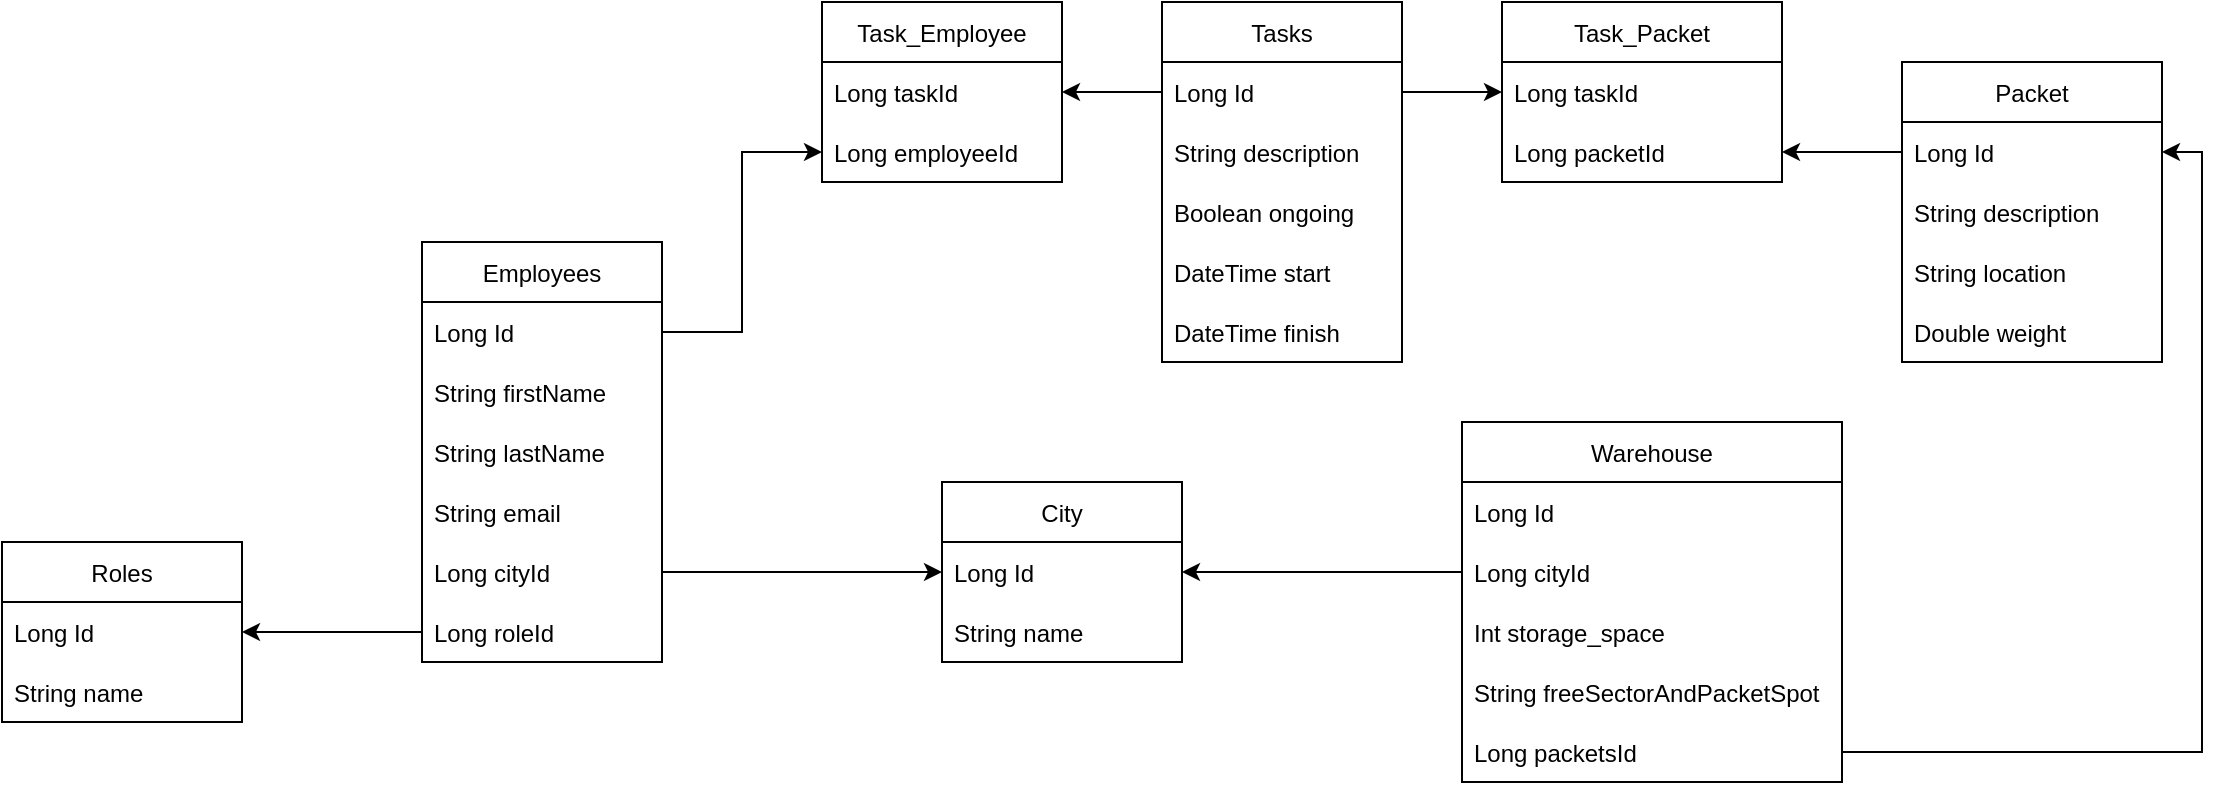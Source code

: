 <mxfile version="15.8.6" type="device"><diagram id="LHddElduUzhvDNEcal9Q" name="Page-1"><mxGraphModel dx="1422" dy="1931" grid="1" gridSize="10" guides="1" tooltips="1" connect="1" arrows="1" fold="1" page="1" pageScale="1" pageWidth="827" pageHeight="1169" math="0" shadow="0"><root><mxCell id="0"/><mxCell id="1" parent="0"/><mxCell id="1JrAZDhn5yZKVLIyLAFS-1" value="Roles" style="swimlane;fontStyle=0;childLayout=stackLayout;horizontal=1;startSize=30;horizontalStack=0;resizeParent=1;resizeParentMax=0;resizeLast=0;collapsible=1;marginBottom=0;" parent="1" vertex="1"><mxGeometry x="40" y="210" width="120" height="90" as="geometry"/></mxCell><mxCell id="1JrAZDhn5yZKVLIyLAFS-2" value="Long Id" style="text;strokeColor=none;fillColor=none;align=left;verticalAlign=middle;spacingLeft=4;spacingRight=4;overflow=hidden;points=[[0,0.5],[1,0.5]];portConstraint=eastwest;rotatable=0;" parent="1JrAZDhn5yZKVLIyLAFS-1" vertex="1"><mxGeometry y="30" width="120" height="30" as="geometry"/></mxCell><mxCell id="1JrAZDhn5yZKVLIyLAFS-3" value="String name" style="text;strokeColor=none;fillColor=none;align=left;verticalAlign=middle;spacingLeft=4;spacingRight=4;overflow=hidden;points=[[0,0.5],[1,0.5]];portConstraint=eastwest;rotatable=0;" parent="1JrAZDhn5yZKVLIyLAFS-1" vertex="1"><mxGeometry y="60" width="120" height="30" as="geometry"/></mxCell><mxCell id="CwYTIFDkmmca91qVYvUH-1" value="Packet" style="swimlane;fontStyle=0;childLayout=stackLayout;horizontal=1;startSize=30;horizontalStack=0;resizeParent=1;resizeParentMax=0;resizeLast=0;collapsible=1;marginBottom=0;" parent="1" vertex="1"><mxGeometry x="990" y="-30" width="130" height="150" as="geometry"/></mxCell><mxCell id="CwYTIFDkmmca91qVYvUH-2" value="Long Id" style="text;strokeColor=none;fillColor=none;align=left;verticalAlign=middle;spacingLeft=4;spacingRight=4;overflow=hidden;points=[[0,0.5],[1,0.5]];portConstraint=eastwest;rotatable=0;" parent="CwYTIFDkmmca91qVYvUH-1" vertex="1"><mxGeometry y="30" width="130" height="30" as="geometry"/></mxCell><mxCell id="CwYTIFDkmmca91qVYvUH-3" value="String description" style="text;strokeColor=none;fillColor=none;align=left;verticalAlign=middle;spacingLeft=4;spacingRight=4;overflow=hidden;points=[[0,0.5],[1,0.5]];portConstraint=eastwest;rotatable=0;" parent="CwYTIFDkmmca91qVYvUH-1" vertex="1"><mxGeometry y="60" width="130" height="30" as="geometry"/></mxCell><mxCell id="CwYTIFDkmmca91qVYvUH-4" value="String location" style="text;strokeColor=none;fillColor=none;align=left;verticalAlign=middle;spacingLeft=4;spacingRight=4;overflow=hidden;points=[[0,0.5],[1,0.5]];portConstraint=eastwest;rotatable=0;" parent="CwYTIFDkmmca91qVYvUH-1" vertex="1"><mxGeometry y="90" width="130" height="30" as="geometry"/></mxCell><mxCell id="CwYTIFDkmmca91qVYvUH-36" value="Double weight" style="text;strokeColor=none;fillColor=none;align=left;verticalAlign=middle;spacingLeft=4;spacingRight=4;overflow=hidden;points=[[0,0.5],[1,0.5]];portConstraint=eastwest;rotatable=0;" parent="CwYTIFDkmmca91qVYvUH-1" vertex="1"><mxGeometry y="120" width="130" height="30" as="geometry"/></mxCell><mxCell id="CwYTIFDkmmca91qVYvUH-5" value="Warehouse" style="swimlane;fontStyle=0;childLayout=stackLayout;horizontal=1;startSize=30;horizontalStack=0;resizeParent=1;resizeParentMax=0;resizeLast=0;collapsible=1;marginBottom=0;" parent="1" vertex="1"><mxGeometry x="770" y="150" width="190" height="180" as="geometry"/></mxCell><mxCell id="CwYTIFDkmmca91qVYvUH-39" value="Long Id" style="text;strokeColor=none;fillColor=none;align=left;verticalAlign=middle;spacingLeft=4;spacingRight=4;overflow=hidden;points=[[0,0.5],[1,0.5]];portConstraint=eastwest;rotatable=0;" parent="CwYTIFDkmmca91qVYvUH-5" vertex="1"><mxGeometry y="30" width="190" height="30" as="geometry"/></mxCell><mxCell id="CwYTIFDkmmca91qVYvUH-6" value="Long cityId" style="text;strokeColor=none;fillColor=none;align=left;verticalAlign=middle;spacingLeft=4;spacingRight=4;overflow=hidden;points=[[0,0.5],[1,0.5]];portConstraint=eastwest;rotatable=0;" parent="CwYTIFDkmmca91qVYvUH-5" vertex="1"><mxGeometry y="60" width="190" height="30" as="geometry"/></mxCell><mxCell id="CwYTIFDkmmca91qVYvUH-29" value="Int storage_space" style="text;strokeColor=none;fillColor=none;align=left;verticalAlign=middle;spacingLeft=4;spacingRight=4;overflow=hidden;points=[[0,0.5],[1,0.5]];portConstraint=eastwest;rotatable=0;" parent="CwYTIFDkmmca91qVYvUH-5" vertex="1"><mxGeometry y="90" width="190" height="30" as="geometry"/></mxCell><mxCell id="CwYTIFDkmmca91qVYvUH-30" value="String freeSectorAndPacketSpot" style="text;strokeColor=none;fillColor=none;align=left;verticalAlign=middle;spacingLeft=4;spacingRight=4;overflow=hidden;points=[[0,0.5],[1,0.5]];portConstraint=eastwest;rotatable=0;" parent="CwYTIFDkmmca91qVYvUH-5" vertex="1"><mxGeometry y="120" width="190" height="30" as="geometry"/></mxCell><mxCell id="CwYTIFDkmmca91qVYvUH-40" value="Long packetsId" style="text;strokeColor=none;fillColor=none;align=left;verticalAlign=middle;spacingLeft=4;spacingRight=4;overflow=hidden;points=[[0,0.5],[1,0.5]];portConstraint=eastwest;rotatable=0;" parent="CwYTIFDkmmca91qVYvUH-5" vertex="1"><mxGeometry y="150" width="190" height="30" as="geometry"/></mxCell><mxCell id="CwYTIFDkmmca91qVYvUH-9" value="City" style="swimlane;fontStyle=0;childLayout=stackLayout;horizontal=1;startSize=30;horizontalStack=0;resizeParent=1;resizeParentMax=0;resizeLast=0;collapsible=1;marginBottom=0;" parent="1" vertex="1"><mxGeometry x="510" y="180" width="120" height="90" as="geometry"/></mxCell><mxCell id="CwYTIFDkmmca91qVYvUH-10" value="Long Id" style="text;strokeColor=none;fillColor=none;align=left;verticalAlign=middle;spacingLeft=4;spacingRight=4;overflow=hidden;points=[[0,0.5],[1,0.5]];portConstraint=eastwest;rotatable=0;" parent="CwYTIFDkmmca91qVYvUH-9" vertex="1"><mxGeometry y="30" width="120" height="30" as="geometry"/></mxCell><mxCell id="CwYTIFDkmmca91qVYvUH-11" value="String name" style="text;strokeColor=none;fillColor=none;align=left;verticalAlign=middle;spacingLeft=4;spacingRight=4;overflow=hidden;points=[[0,0.5],[1,0.5]];portConstraint=eastwest;rotatable=0;" parent="CwYTIFDkmmca91qVYvUH-9" vertex="1"><mxGeometry y="60" width="120" height="30" as="geometry"/></mxCell><mxCell id="CwYTIFDkmmca91qVYvUH-13" value="Employees" style="swimlane;fontStyle=0;childLayout=stackLayout;horizontal=1;startSize=30;horizontalStack=0;resizeParent=1;resizeParentMax=0;resizeLast=0;collapsible=1;marginBottom=0;" parent="1" vertex="1"><mxGeometry x="250" y="60" width="120" height="210" as="geometry"/></mxCell><mxCell id="CwYTIFDkmmca91qVYvUH-14" value="Long Id" style="text;strokeColor=none;fillColor=none;align=left;verticalAlign=middle;spacingLeft=4;spacingRight=4;overflow=hidden;points=[[0,0.5],[1,0.5]];portConstraint=eastwest;rotatable=0;" parent="CwYTIFDkmmca91qVYvUH-13" vertex="1"><mxGeometry y="30" width="120" height="30" as="geometry"/></mxCell><mxCell id="CwYTIFDkmmca91qVYvUH-15" value="String firstName" style="text;strokeColor=none;fillColor=none;align=left;verticalAlign=middle;spacingLeft=4;spacingRight=4;overflow=hidden;points=[[0,0.5],[1,0.5]];portConstraint=eastwest;rotatable=0;" parent="CwYTIFDkmmca91qVYvUH-13" vertex="1"><mxGeometry y="60" width="120" height="30" as="geometry"/></mxCell><mxCell id="CwYTIFDkmmca91qVYvUH-22" value="String lastName" style="text;strokeColor=none;fillColor=none;align=left;verticalAlign=middle;spacingLeft=4;spacingRight=4;overflow=hidden;points=[[0,0.5],[1,0.5]];portConstraint=eastwest;rotatable=0;" parent="CwYTIFDkmmca91qVYvUH-13" vertex="1"><mxGeometry y="90" width="120" height="30" as="geometry"/></mxCell><mxCell id="CwYTIFDkmmca91qVYvUH-16" value="String email" style="text;strokeColor=none;fillColor=none;align=left;verticalAlign=middle;spacingLeft=4;spacingRight=4;overflow=hidden;points=[[0,0.5],[1,0.5]];portConstraint=eastwest;rotatable=0;" parent="CwYTIFDkmmca91qVYvUH-13" vertex="1"><mxGeometry y="120" width="120" height="30" as="geometry"/></mxCell><mxCell id="CwYTIFDkmmca91qVYvUH-24" value="Long cityId" style="text;strokeColor=none;fillColor=none;align=left;verticalAlign=middle;spacingLeft=4;spacingRight=4;overflow=hidden;points=[[0,0.5],[1,0.5]];portConstraint=eastwest;rotatable=0;" parent="CwYTIFDkmmca91qVYvUH-13" vertex="1"><mxGeometry y="150" width="120" height="30" as="geometry"/></mxCell><mxCell id="CwYTIFDkmmca91qVYvUH-23" value="Long roleId" style="text;strokeColor=none;fillColor=none;align=left;verticalAlign=middle;spacingLeft=4;spacingRight=4;overflow=hidden;points=[[0,0.5],[1,0.5]];portConstraint=eastwest;rotatable=0;" parent="CwYTIFDkmmca91qVYvUH-13" vertex="1"><mxGeometry y="180" width="120" height="30" as="geometry"/></mxCell><mxCell id="CwYTIFDkmmca91qVYvUH-18" value="Tasks" style="swimlane;fontStyle=0;childLayout=stackLayout;horizontal=1;startSize=30;horizontalStack=0;resizeParent=1;resizeParentMax=0;resizeLast=0;collapsible=1;marginBottom=0;" parent="1" vertex="1"><mxGeometry x="620" y="-60" width="120" height="180" as="geometry"/></mxCell><mxCell id="CwYTIFDkmmca91qVYvUH-19" value="Long Id" style="text;strokeColor=none;fillColor=none;align=left;verticalAlign=middle;spacingLeft=4;spacingRight=4;overflow=hidden;points=[[0,0.5],[1,0.5]];portConstraint=eastwest;rotatable=0;" parent="CwYTIFDkmmca91qVYvUH-18" vertex="1"><mxGeometry y="30" width="120" height="30" as="geometry"/></mxCell><mxCell id="CwYTIFDkmmca91qVYvUH-21" value="String description" style="text;strokeColor=none;fillColor=none;align=left;verticalAlign=middle;spacingLeft=4;spacingRight=4;overflow=hidden;points=[[0,0.5],[1,0.5]];portConstraint=eastwest;rotatable=0;" parent="CwYTIFDkmmca91qVYvUH-18" vertex="1"><mxGeometry y="60" width="120" height="30" as="geometry"/></mxCell><mxCell id="Wyt5wgYqFgtxCmsHJH7V-8" value="Boolean ongoing" style="text;strokeColor=none;fillColor=none;align=left;verticalAlign=middle;spacingLeft=4;spacingRight=4;overflow=hidden;points=[[0,0.5],[1,0.5]];portConstraint=eastwest;rotatable=0;" vertex="1" parent="CwYTIFDkmmca91qVYvUH-18"><mxGeometry y="90" width="120" height="30" as="geometry"/></mxCell><mxCell id="efbCGrSc53M9Iu9gC9N8-10" value="DateTime start" style="text;strokeColor=none;fillColor=none;align=left;verticalAlign=middle;spacingLeft=4;spacingRight=4;overflow=hidden;points=[[0,0.5],[1,0.5]];portConstraint=eastwest;rotatable=0;" parent="CwYTIFDkmmca91qVYvUH-18" vertex="1"><mxGeometry y="120" width="120" height="30" as="geometry"/></mxCell><mxCell id="efbCGrSc53M9Iu9gC9N8-11" value="DateTime finish" style="text;strokeColor=none;fillColor=none;align=left;verticalAlign=middle;spacingLeft=4;spacingRight=4;overflow=hidden;points=[[0,0.5],[1,0.5]];portConstraint=eastwest;rotatable=0;" parent="CwYTIFDkmmca91qVYvUH-18" vertex="1"><mxGeometry y="150" width="120" height="30" as="geometry"/></mxCell><mxCell id="CwYTIFDkmmca91qVYvUH-25" style="edgeStyle=orthogonalEdgeStyle;rounded=0;orthogonalLoop=1;jettySize=auto;html=1;exitX=1;exitY=0.5;exitDx=0;exitDy=0;entryX=0;entryY=0.5;entryDx=0;entryDy=0;" parent="1" source="CwYTIFDkmmca91qVYvUH-24" target="CwYTIFDkmmca91qVYvUH-10" edge="1"><mxGeometry relative="1" as="geometry"/></mxCell><mxCell id="CwYTIFDkmmca91qVYvUH-32" style="edgeStyle=orthogonalEdgeStyle;rounded=0;orthogonalLoop=1;jettySize=auto;html=1;" parent="1" source="CwYTIFDkmmca91qVYvUH-23" target="1JrAZDhn5yZKVLIyLAFS-2" edge="1"><mxGeometry relative="1" as="geometry"/></mxCell><mxCell id="CwYTIFDkmmca91qVYvUH-37" style="edgeStyle=orthogonalEdgeStyle;rounded=0;orthogonalLoop=1;jettySize=auto;html=1;entryX=1;entryY=0.5;entryDx=0;entryDy=0;" parent="1" source="CwYTIFDkmmca91qVYvUH-6" target="CwYTIFDkmmca91qVYvUH-10" edge="1"><mxGeometry relative="1" as="geometry"/></mxCell><mxCell id="CwYTIFDkmmca91qVYvUH-41" style="edgeStyle=orthogonalEdgeStyle;rounded=0;orthogonalLoop=1;jettySize=auto;html=1;entryX=1;entryY=0.5;entryDx=0;entryDy=0;" parent="1" source="CwYTIFDkmmca91qVYvUH-40" target="CwYTIFDkmmca91qVYvUH-2" edge="1"><mxGeometry relative="1" as="geometry"/></mxCell><mxCell id="efbCGrSc53M9Iu9gC9N8-1" value="Task_Employee" style="swimlane;fontStyle=0;childLayout=stackLayout;horizontal=1;startSize=30;horizontalStack=0;resizeParent=1;resizeParentMax=0;resizeLast=0;collapsible=1;marginBottom=0;" parent="1" vertex="1"><mxGeometry x="450" y="-60" width="120" height="90" as="geometry"/></mxCell><mxCell id="efbCGrSc53M9Iu9gC9N8-3" value="Long taskId" style="text;strokeColor=none;fillColor=none;align=left;verticalAlign=middle;spacingLeft=4;spacingRight=4;overflow=hidden;points=[[0,0.5],[1,0.5]];portConstraint=eastwest;rotatable=0;" parent="efbCGrSc53M9Iu9gC9N8-1" vertex="1"><mxGeometry y="30" width="120" height="30" as="geometry"/></mxCell><mxCell id="efbCGrSc53M9Iu9gC9N8-2" value="Long employeeId" style="text;strokeColor=none;fillColor=none;align=left;verticalAlign=middle;spacingLeft=4;spacingRight=4;overflow=hidden;points=[[0,0.5],[1,0.5]];portConstraint=eastwest;rotatable=0;" parent="efbCGrSc53M9Iu9gC9N8-1" vertex="1"><mxGeometry y="60" width="120" height="30" as="geometry"/></mxCell><mxCell id="efbCGrSc53M9Iu9gC9N8-6" style="edgeStyle=orthogonalEdgeStyle;rounded=0;orthogonalLoop=1;jettySize=auto;html=1;entryX=0;entryY=0.5;entryDx=0;entryDy=0;" parent="1" source="CwYTIFDkmmca91qVYvUH-14" target="efbCGrSc53M9Iu9gC9N8-2" edge="1"><mxGeometry relative="1" as="geometry"/></mxCell><mxCell id="efbCGrSc53M9Iu9gC9N8-8" style="edgeStyle=orthogonalEdgeStyle;rounded=0;orthogonalLoop=1;jettySize=auto;html=1;entryX=1;entryY=0.5;entryDx=0;entryDy=0;" parent="1" source="CwYTIFDkmmca91qVYvUH-19" target="efbCGrSc53M9Iu9gC9N8-3" edge="1"><mxGeometry relative="1" as="geometry"/></mxCell><mxCell id="Wyt5wgYqFgtxCmsHJH7V-1" value="Task_Packet" style="swimlane;fontStyle=0;childLayout=stackLayout;horizontal=1;startSize=30;horizontalStack=0;resizeParent=1;resizeParentMax=0;resizeLast=0;collapsible=1;marginBottom=0;" vertex="1" parent="1"><mxGeometry x="790" y="-60" width="140" height="90" as="geometry"/></mxCell><mxCell id="Wyt5wgYqFgtxCmsHJH7V-2" value="Long taskId" style="text;strokeColor=none;fillColor=none;align=left;verticalAlign=middle;spacingLeft=4;spacingRight=4;overflow=hidden;points=[[0,0.5],[1,0.5]];portConstraint=eastwest;rotatable=0;" vertex="1" parent="Wyt5wgYqFgtxCmsHJH7V-1"><mxGeometry y="30" width="140" height="30" as="geometry"/></mxCell><mxCell id="Wyt5wgYqFgtxCmsHJH7V-3" value="Long packetId" style="text;strokeColor=none;fillColor=none;align=left;verticalAlign=middle;spacingLeft=4;spacingRight=4;overflow=hidden;points=[[0,0.5],[1,0.5]];portConstraint=eastwest;rotatable=0;" vertex="1" parent="Wyt5wgYqFgtxCmsHJH7V-1"><mxGeometry y="60" width="140" height="30" as="geometry"/></mxCell><mxCell id="Wyt5wgYqFgtxCmsHJH7V-6" style="edgeStyle=orthogonalEdgeStyle;rounded=0;orthogonalLoop=1;jettySize=auto;html=1;" edge="1" parent="1" source="CwYTIFDkmmca91qVYvUH-19" target="Wyt5wgYqFgtxCmsHJH7V-2"><mxGeometry relative="1" as="geometry"/></mxCell><mxCell id="Wyt5wgYqFgtxCmsHJH7V-7" style="edgeStyle=orthogonalEdgeStyle;rounded=0;orthogonalLoop=1;jettySize=auto;html=1;entryX=1;entryY=0.5;entryDx=0;entryDy=0;" edge="1" parent="1" source="CwYTIFDkmmca91qVYvUH-2" target="Wyt5wgYqFgtxCmsHJH7V-3"><mxGeometry relative="1" as="geometry"/></mxCell></root></mxGraphModel></diagram></mxfile>